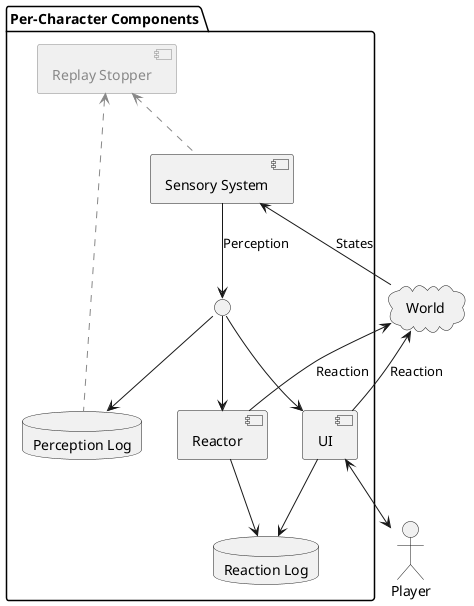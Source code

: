 @startuml

actor Player

package "Per-Character Components" {
    [Replay Stopper] <<inactive>> as RS
    () " " as Dot1
    database "Perception Log" as PLog
    database "Reaction Log" as RLog
    
    RS <.. PLog #888888
    RS <.. [Sensory System] #888888
    [Sensory System] --> Dot1 : Perception
    Dot1 --> PLog
    Dot1 --> [UI]
    Dot1 --> [Reactor]
    [UI] <--> Player
    [Reactor] --> RLog
    [UI] --> RLog
}

cloud World

World --> [Sensory System] : States
World <-- [Reactor] : Reaction
[UI] --> World : Reaction

skinparam component {
	backgroundColor<<inactive>> #f0f0f0
	borderColor<<inactive>> #888888
	fontColor<<inactive>> #888888
	stereotypeFontColor<<inactive>> #888888
}

hide stereotype

@enduml
